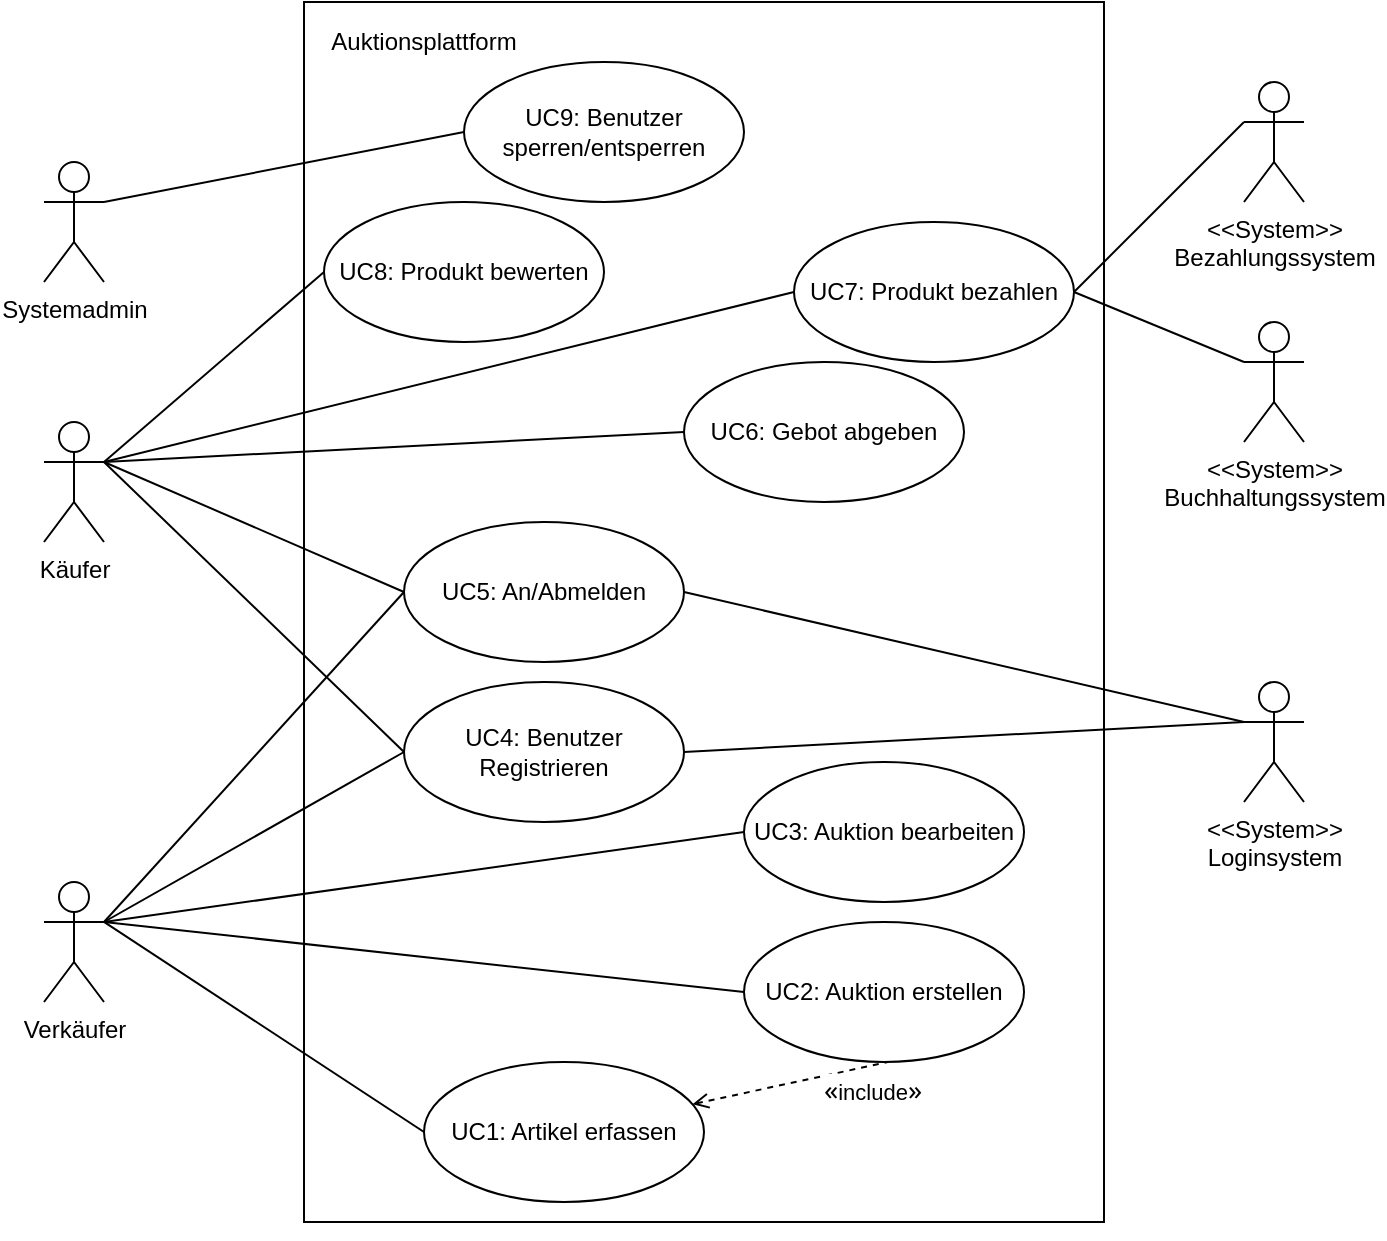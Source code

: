 <mxfile version="13.8.1" type="device"><diagram id="kpZkgDFfi38SgIpwTKIF" name="Page-1"><mxGraphModel dx="2062" dy="1154" grid="1" gridSize="10" guides="1" tooltips="1" connect="1" arrows="1" fold="1" page="1" pageScale="1" pageWidth="1169" pageHeight="827" math="0" shadow="0"><root><mxCell id="0"/><mxCell id="1" parent="0"/><mxCell id="NB8blxuSCJA2QB-LwHbn-1" value="" style="rounded=0;whiteSpace=wrap;html=1;fillColor=none;" parent="1" vertex="1"><mxGeometry x="200" y="120" width="400" height="610" as="geometry"/></mxCell><mxCell id="NB8blxuSCJA2QB-LwHbn-3" value="UC1: Artikel erfassen" style="ellipse;whiteSpace=wrap;html=1;fillColor=none;" parent="1" vertex="1"><mxGeometry x="260" y="650" width="140" height="70" as="geometry"/></mxCell><mxCell id="NB8blxuSCJA2QB-LwHbn-4" value="Käufer" style="shape=umlActor;verticalLabelPosition=bottom;verticalAlign=top;html=1;fillColor=none;" parent="1" vertex="1"><mxGeometry x="70" y="330" width="30" height="60" as="geometry"/></mxCell><mxCell id="NB8blxuSCJA2QB-LwHbn-5" value="Verkäufer" style="shape=umlActor;verticalLabelPosition=bottom;verticalAlign=top;html=1;fillColor=none;" parent="1" vertex="1"><mxGeometry x="70" y="560" width="30" height="60" as="geometry"/></mxCell><mxCell id="NB8blxuSCJA2QB-LwHbn-6" value="Systemadmin" style="shape=umlActor;verticalLabelPosition=bottom;verticalAlign=top;html=1;fillColor=none;" parent="1" vertex="1"><mxGeometry x="70" y="200" width="30" height="60" as="geometry"/></mxCell><mxCell id="NB8blxuSCJA2QB-LwHbn-7" style="edgeStyle=orthogonalEdgeStyle;rounded=0;orthogonalLoop=1;jettySize=auto;html=1;exitX=0.5;exitY=1;exitDx=0;exitDy=0;" parent="1" source="NB8blxuSCJA2QB-LwHbn-1" target="NB8blxuSCJA2QB-LwHbn-1" edge="1"><mxGeometry relative="1" as="geometry"/></mxCell><mxCell id="NB8blxuSCJA2QB-LwHbn-8" value="Auktionsplattform" style="text;html=1;strokeColor=none;fillColor=none;align=center;verticalAlign=middle;whiteSpace=wrap;rounded=0;" parent="1" vertex="1"><mxGeometry x="240" y="130" width="40" height="20" as="geometry"/></mxCell><mxCell id="NB8blxuSCJA2QB-LwHbn-11" value="" style="endArrow=none;html=1;entryX=0;entryY=0.5;entryDx=0;entryDy=0;exitX=1;exitY=0.333;exitDx=0;exitDy=0;exitPerimeter=0;" parent="1" source="NB8blxuSCJA2QB-LwHbn-5" target="NB8blxuSCJA2QB-LwHbn-3" edge="1"><mxGeometry width="50" height="50" relative="1" as="geometry"><mxPoint x="390" y="410" as="sourcePoint"/><mxPoint x="440" y="360" as="targetPoint"/></mxGeometry></mxCell><mxCell id="NB8blxuSCJA2QB-LwHbn-12" value="UC2: Auktion erstellen" style="ellipse;whiteSpace=wrap;html=1;fillColor=none;" parent="1" vertex="1"><mxGeometry x="420" y="580" width="140" height="70" as="geometry"/></mxCell><mxCell id="NB8blxuSCJA2QB-LwHbn-13" value="" style="endArrow=none;html=1;exitX=1;exitY=0.333;exitDx=0;exitDy=0;exitPerimeter=0;entryX=0;entryY=0.5;entryDx=0;entryDy=0;" parent="1" source="NB8blxuSCJA2QB-LwHbn-5" target="NB8blxuSCJA2QB-LwHbn-12" edge="1"><mxGeometry width="50" height="50" relative="1" as="geometry"><mxPoint x="660" y="500" as="sourcePoint"/><mxPoint x="710" y="450" as="targetPoint"/></mxGeometry></mxCell><mxCell id="NB8blxuSCJA2QB-LwHbn-14" value="" style="endArrow=none;dashed=1;html=1;startArrow=open;startFill=0;entryX=0.517;entryY=0.999;entryDx=0;entryDy=0;entryPerimeter=0;" parent="1" source="NB8blxuSCJA2QB-LwHbn-3" target="NB8blxuSCJA2QB-LwHbn-12" edge="1"><mxGeometry width="50" height="50" relative="1" as="geometry"><mxPoint x="500" y="480" as="sourcePoint"/><mxPoint x="550" y="430" as="targetPoint"/></mxGeometry></mxCell><mxCell id="NB8blxuSCJA2QB-LwHbn-15" value="&lt;span style=&quot;font-family: &amp;#34;segoe ui&amp;#34; , &amp;#34;helvetica neue&amp;#34; , &amp;#34;apple color emoji&amp;#34; , &amp;#34;segoe ui emoji&amp;#34; , &amp;#34;helvetica&amp;#34; , &amp;#34;arial&amp;#34; , sans-serif ; font-size: 14px&quot;&gt;«&lt;/span&gt;include&lt;span style=&quot;font-family: &amp;#34;segoe ui&amp;#34; , &amp;#34;helvetica neue&amp;#34; , &amp;#34;apple color emoji&amp;#34; , &amp;#34;segoe ui emoji&amp;#34; , &amp;#34;helvetica&amp;#34; , &amp;#34;arial&amp;#34; , sans-serif ; font-size: 14px&quot;&gt;»&lt;/span&gt;" style="edgeLabel;html=1;align=center;verticalAlign=middle;resizable=0;points=[];" parent="NB8blxuSCJA2QB-LwHbn-14" vertex="1" connectable="0"><mxGeometry x="0.278" y="-1" relative="1" as="geometry"><mxPoint x="27.2" y="4.85" as="offset"/></mxGeometry></mxCell><mxCell id="NB8blxuSCJA2QB-LwHbn-16" value="UC6: Gebot abgeben" style="ellipse;whiteSpace=wrap;html=1;fillColor=none;" parent="1" vertex="1"><mxGeometry x="390" y="300" width="140" height="70" as="geometry"/></mxCell><mxCell id="NB8blxuSCJA2QB-LwHbn-17" value="" style="endArrow=none;html=1;exitX=1;exitY=0.333;exitDx=0;exitDy=0;exitPerimeter=0;entryX=0;entryY=0.5;entryDx=0;entryDy=0;" parent="1" source="NB8blxuSCJA2QB-LwHbn-4" target="NB8blxuSCJA2QB-LwHbn-16" edge="1"><mxGeometry width="50" height="50" relative="1" as="geometry"><mxPoint x="460" y="390" as="sourcePoint"/><mxPoint x="510" y="340" as="targetPoint"/></mxGeometry></mxCell><mxCell id="NB8blxuSCJA2QB-LwHbn-18" value="UC4: Benutzer Registrieren" style="ellipse;whiteSpace=wrap;html=1;fillColor=none;" parent="1" vertex="1"><mxGeometry x="250" y="460" width="140" height="70" as="geometry"/></mxCell><mxCell id="NB8blxuSCJA2QB-LwHbn-19" value="" style="endArrow=none;html=1;entryX=0;entryY=0.5;entryDx=0;entryDy=0;exitX=1;exitY=0.333;exitDx=0;exitDy=0;exitPerimeter=0;" parent="1" target="NB8blxuSCJA2QB-LwHbn-18" edge="1" source="NB8blxuSCJA2QB-LwHbn-4"><mxGeometry width="50" height="50" relative="1" as="geometry"><mxPoint x="100" y="420" as="sourcePoint"/><mxPoint x="600" y="360" as="targetPoint"/></mxGeometry></mxCell><mxCell id="NB8blxuSCJA2QB-LwHbn-20" value="" style="endArrow=none;html=1;entryX=0;entryY=0.5;entryDx=0;entryDy=0;" parent="1" target="NB8blxuSCJA2QB-LwHbn-18" edge="1"><mxGeometry width="50" height="50" relative="1" as="geometry"><mxPoint x="100" y="580" as="sourcePoint"/><mxPoint x="780" y="370" as="targetPoint"/></mxGeometry></mxCell><mxCell id="G7FT0YaQThCSf2yDsucj-2" value="UC9: Benutzer sperren/entsperren" style="ellipse;whiteSpace=wrap;html=1;" vertex="1" parent="1"><mxGeometry x="280" y="150" width="140" height="70" as="geometry"/></mxCell><mxCell id="G7FT0YaQThCSf2yDsucj-6" value="" style="endArrow=none;html=1;exitX=1;exitY=0.333;exitDx=0;exitDy=0;exitPerimeter=0;entryX=0;entryY=0.5;entryDx=0;entryDy=0;" edge="1" parent="1" source="NB8blxuSCJA2QB-LwHbn-6" target="G7FT0YaQThCSf2yDsucj-2"><mxGeometry width="50" height="50" relative="1" as="geometry"><mxPoint x="590" y="345" as="sourcePoint"/><mxPoint x="760" y="250" as="targetPoint"/></mxGeometry></mxCell><mxCell id="G7FT0YaQThCSf2yDsucj-7" value="UC5: An/Abmelden" style="ellipse;whiteSpace=wrap;html=1;" vertex="1" parent="1"><mxGeometry x="250" y="380" width="140" height="70" as="geometry"/></mxCell><mxCell id="G7FT0YaQThCSf2yDsucj-8" value="" style="endArrow=none;html=1;exitX=1;exitY=0.333;exitDx=0;exitDy=0;exitPerimeter=0;entryX=0;entryY=0.5;entryDx=0;entryDy=0;" edge="1" parent="1" source="NB8blxuSCJA2QB-LwHbn-4" target="G7FT0YaQThCSf2yDsucj-7"><mxGeometry width="50" height="50" relative="1" as="geometry"><mxPoint x="110" y="430" as="sourcePoint"/><mxPoint x="290" y="305" as="targetPoint"/></mxGeometry></mxCell><mxCell id="G7FT0YaQThCSf2yDsucj-9" value="" style="endArrow=none;html=1;entryX=0;entryY=0.5;entryDx=0;entryDy=0;" edge="1" parent="1" target="G7FT0YaQThCSf2yDsucj-7"><mxGeometry width="50" height="50" relative="1" as="geometry"><mxPoint x="100" y="580" as="sourcePoint"/><mxPoint x="290" y="415" as="targetPoint"/></mxGeometry></mxCell><mxCell id="G7FT0YaQThCSf2yDsucj-10" value="UC8: Produkt bewerten" style="ellipse;whiteSpace=wrap;html=1;" vertex="1" parent="1"><mxGeometry x="210" y="220" width="140" height="70" as="geometry"/></mxCell><mxCell id="G7FT0YaQThCSf2yDsucj-11" value="" style="endArrow=none;html=1;entryX=0;entryY=0.5;entryDx=0;entryDy=0;exitX=1;exitY=0.333;exitDx=0;exitDy=0;exitPerimeter=0;" edge="1" parent="1" source="NB8blxuSCJA2QB-LwHbn-4" target="G7FT0YaQThCSf2yDsucj-10"><mxGeometry width="50" height="50" relative="1" as="geometry"><mxPoint x="100" y="420" as="sourcePoint"/><mxPoint x="380" y="365" as="targetPoint"/></mxGeometry></mxCell><mxCell id="G7FT0YaQThCSf2yDsucj-13" value="UC3: Auktion bearbeiten" style="ellipse;whiteSpace=wrap;html=1;" vertex="1" parent="1"><mxGeometry x="420" y="500" width="140" height="70" as="geometry"/></mxCell><mxCell id="G7FT0YaQThCSf2yDsucj-14" value="" style="endArrow=none;html=1;exitX=1;exitY=0.333;exitDx=0;exitDy=0;exitPerimeter=0;entryX=0;entryY=0.5;entryDx=0;entryDy=0;" edge="1" parent="1" source="NB8blxuSCJA2QB-LwHbn-5" target="G7FT0YaQThCSf2yDsucj-13"><mxGeometry width="50" height="50" relative="1" as="geometry"><mxPoint x="110" y="590" as="sourcePoint"/><mxPoint x="430" y="575" as="targetPoint"/></mxGeometry></mxCell><mxCell id="G7FT0YaQThCSf2yDsucj-16" value="&amp;lt;&amp;lt;System&amp;gt;&amp;gt;&lt;br&gt;Loginsystem" style="shape=umlActor;verticalLabelPosition=bottom;verticalAlign=top;html=1;" vertex="1" parent="1"><mxGeometry x="670" y="460" width="30" height="60" as="geometry"/></mxCell><mxCell id="G7FT0YaQThCSf2yDsucj-19" value="&amp;lt;&amp;lt;System&amp;gt;&amp;gt;&lt;br&gt;Buchhaltungssystem" style="shape=umlActor;verticalLabelPosition=bottom;verticalAlign=top;html=1;" vertex="1" parent="1"><mxGeometry x="670" y="280" width="30" height="60" as="geometry"/></mxCell><mxCell id="G7FT0YaQThCSf2yDsucj-20" value="" style="endArrow=none;html=1;exitX=1;exitY=0.5;exitDx=0;exitDy=0;entryX=0;entryY=0.333;entryDx=0;entryDy=0;entryPerimeter=0;" edge="1" parent="1" source="G7FT0YaQThCSf2yDsucj-7" target="G7FT0YaQThCSf2yDsucj-16"><mxGeometry width="50" height="50" relative="1" as="geometry"><mxPoint x="110" y="360" as="sourcePoint"/><mxPoint x="400" y="315" as="targetPoint"/></mxGeometry></mxCell><mxCell id="G7FT0YaQThCSf2yDsucj-21" value="" style="endArrow=none;html=1;exitX=1;exitY=0.5;exitDx=0;exitDy=0;entryX=0;entryY=0.333;entryDx=0;entryDy=0;entryPerimeter=0;" edge="1" parent="1" source="NB8blxuSCJA2QB-LwHbn-18" target="G7FT0YaQThCSf2yDsucj-16"><mxGeometry width="50" height="50" relative="1" as="geometry"><mxPoint x="400" y="389" as="sourcePoint"/><mxPoint x="670" y="384" as="targetPoint"/></mxGeometry></mxCell><mxCell id="G7FT0YaQThCSf2yDsucj-22" value="UC7: Produkt bezahlen" style="ellipse;whiteSpace=wrap;html=1;" vertex="1" parent="1"><mxGeometry x="445" y="230" width="140" height="70" as="geometry"/></mxCell><mxCell id="G7FT0YaQThCSf2yDsucj-23" value="" style="endArrow=none;html=1;entryX=0;entryY=0.5;entryDx=0;entryDy=0;exitX=1;exitY=0.333;exitDx=0;exitDy=0;exitPerimeter=0;" edge="1" parent="1" source="NB8blxuSCJA2QB-LwHbn-4" target="G7FT0YaQThCSf2yDsucj-22"><mxGeometry width="50" height="50" relative="1" as="geometry"><mxPoint x="110" y="460" as="sourcePoint"/><mxPoint x="220" y="265" as="targetPoint"/></mxGeometry></mxCell><mxCell id="G7FT0YaQThCSf2yDsucj-24" value="&amp;lt;&amp;lt;System&amp;gt;&amp;gt;&lt;br&gt;Bezahlungssystem" style="shape=umlActor;verticalLabelPosition=bottom;verticalAlign=top;html=1;" vertex="1" parent="1"><mxGeometry x="670" y="160" width="30" height="60" as="geometry"/></mxCell><mxCell id="G7FT0YaQThCSf2yDsucj-25" value="" style="endArrow=none;html=1;exitX=1;exitY=0.5;exitDx=0;exitDy=0;entryX=0;entryY=0.333;entryDx=0;entryDy=0;entryPerimeter=0;" edge="1" parent="1" source="G7FT0YaQThCSf2yDsucj-22" target="G7FT0YaQThCSf2yDsucj-19"><mxGeometry width="50" height="50" relative="1" as="geometry"><mxPoint x="110" y="230" as="sourcePoint"/><mxPoint x="290" y="195" as="targetPoint"/></mxGeometry></mxCell><mxCell id="G7FT0YaQThCSf2yDsucj-26" value="" style="endArrow=none;html=1;exitX=1;exitY=0.5;exitDx=0;exitDy=0;entryX=0;entryY=0.333;entryDx=0;entryDy=0;entryPerimeter=0;" edge="1" parent="1" source="G7FT0YaQThCSf2yDsucj-22" target="G7FT0YaQThCSf2yDsucj-24"><mxGeometry width="50" height="50" relative="1" as="geometry"><mxPoint x="595" y="275" as="sourcePoint"/><mxPoint x="680" y="310" as="targetPoint"/></mxGeometry></mxCell></root></mxGraphModel></diagram></mxfile>